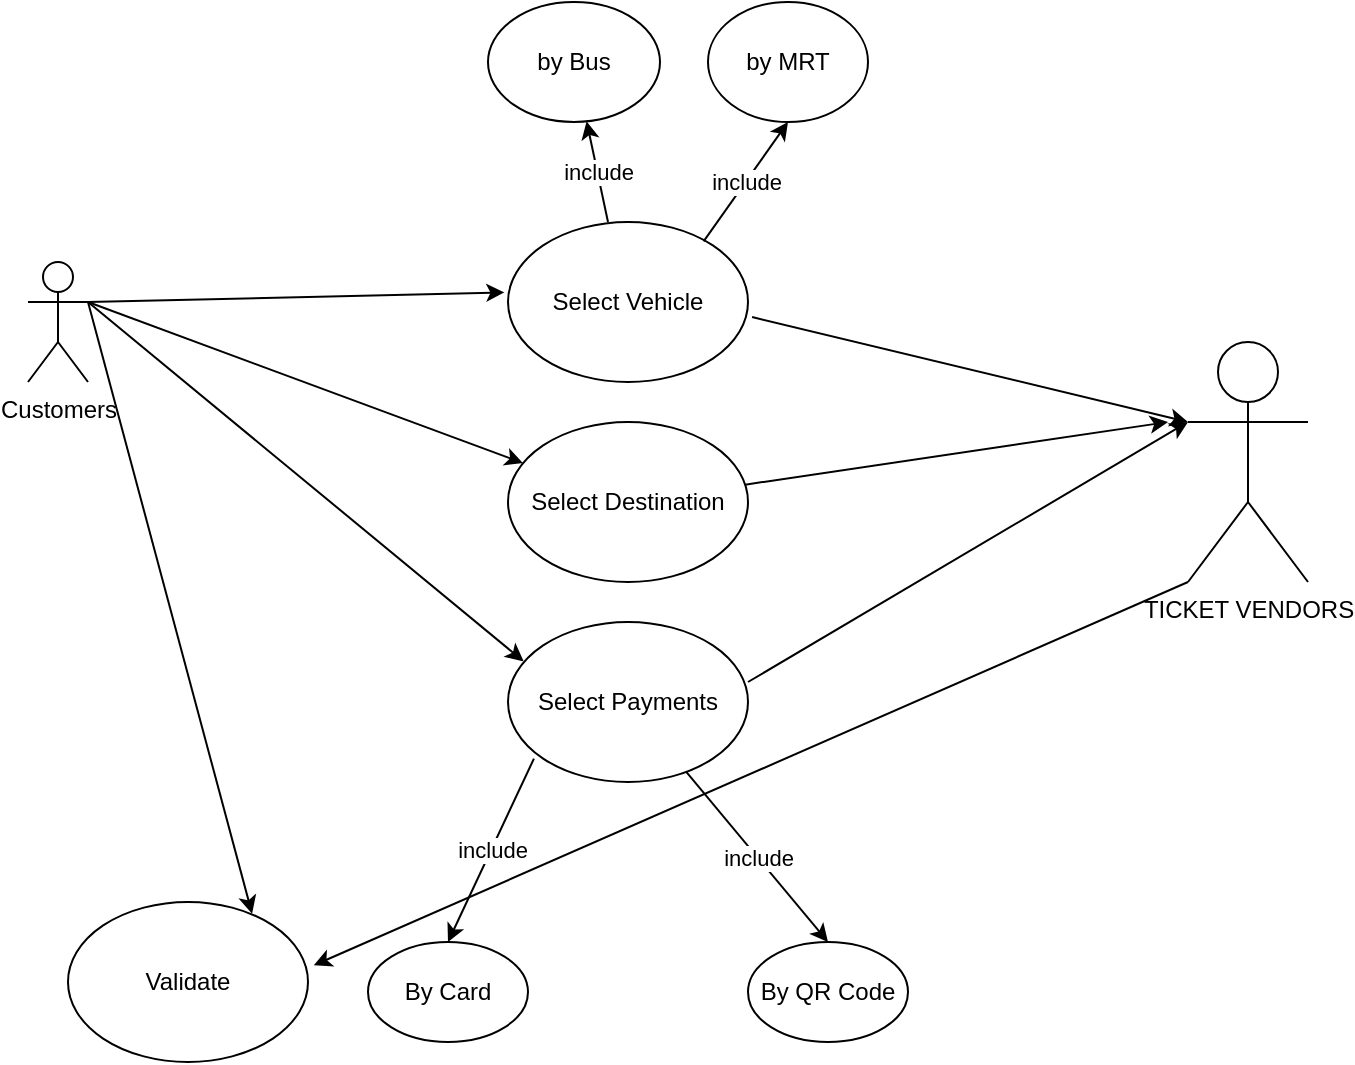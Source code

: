 <mxfile version="21.0.6" type="device"><diagram id="C5RBs43oDa-KdzZeNtuy" name="Page-1"><mxGraphModel dx="1148" dy="630" grid="1" gridSize="10" guides="1" tooltips="1" connect="1" arrows="1" fold="1" page="1" pageScale="1" pageWidth="827" pageHeight="1169" math="0" shadow="0"><root><mxCell id="WIyWlLk6GJQsqaUBKTNV-0"/><mxCell id="WIyWlLk6GJQsqaUBKTNV-1" parent="WIyWlLk6GJQsqaUBKTNV-0"/><mxCell id="S5ZAEwBzLxMafi0VV2Jn-0" value="Customers" style="shape=umlActor;verticalLabelPosition=bottom;verticalAlign=top;html=1;outlineConnect=0;" parent="WIyWlLk6GJQsqaUBKTNV-1" vertex="1"><mxGeometry x="70" y="150" width="30" height="60" as="geometry"/></mxCell><mxCell id="S5ZAEwBzLxMafi0VV2Jn-6" value="Select Vehicle" style="ellipse;whiteSpace=wrap;html=1;" parent="WIyWlLk6GJQsqaUBKTNV-1" vertex="1"><mxGeometry x="310" y="130" width="120" height="80" as="geometry"/></mxCell><mxCell id="S5ZAEwBzLxMafi0VV2Jn-7" value="Select Payments" style="ellipse;whiteSpace=wrap;html=1;" parent="WIyWlLk6GJQsqaUBKTNV-1" vertex="1"><mxGeometry x="310" y="330" width="120" height="80" as="geometry"/></mxCell><mxCell id="S5ZAEwBzLxMafi0VV2Jn-8" value="" style="endArrow=classic;html=1;rounded=0;entryX=-0.015;entryY=0.44;entryDx=0;entryDy=0;entryPerimeter=0;" parent="WIyWlLk6GJQsqaUBKTNV-1" target="S5ZAEwBzLxMafi0VV2Jn-6" edge="1"><mxGeometry width="50" height="50" relative="1" as="geometry"><mxPoint x="100" y="170" as="sourcePoint"/><mxPoint x="150" y="120" as="targetPoint"/></mxGeometry></mxCell><mxCell id="S5ZAEwBzLxMafi0VV2Jn-10" value="" style="endArrow=classic;html=1;rounded=0;entryX=0.065;entryY=0.246;entryDx=0;entryDy=0;entryPerimeter=0;" parent="WIyWlLk6GJQsqaUBKTNV-1" target="S5ZAEwBzLxMafi0VV2Jn-7" edge="1"><mxGeometry width="50" height="50" relative="1" as="geometry"><mxPoint x="100" y="170" as="sourcePoint"/><mxPoint x="150" y="120" as="targetPoint"/></mxGeometry></mxCell><mxCell id="S5ZAEwBzLxMafi0VV2Jn-11" value="By Card" style="ellipse;whiteSpace=wrap;html=1;" parent="WIyWlLk6GJQsqaUBKTNV-1" vertex="1"><mxGeometry x="240" y="490" width="80" height="50" as="geometry"/></mxCell><mxCell id="S5ZAEwBzLxMafi0VV2Jn-12" value="By QR Code" style="ellipse;whiteSpace=wrap;html=1;" parent="WIyWlLk6GJQsqaUBKTNV-1" vertex="1"><mxGeometry x="430" y="490" width="80" height="50" as="geometry"/></mxCell><mxCell id="S5ZAEwBzLxMafi0VV2Jn-13" value="include" style="endArrow=classic;html=1;rounded=0;entryX=0.5;entryY=0;entryDx=0;entryDy=0;exitX=0.108;exitY=0.854;exitDx=0;exitDy=0;exitPerimeter=0;" parent="WIyWlLk6GJQsqaUBKTNV-1" source="S5ZAEwBzLxMafi0VV2Jn-7" target="S5ZAEwBzLxMafi0VV2Jn-11" edge="1"><mxGeometry width="50" height="50" relative="1" as="geometry"><mxPoint x="340" y="350" as="sourcePoint"/><mxPoint x="390" y="300" as="targetPoint"/></mxGeometry></mxCell><mxCell id="S5ZAEwBzLxMafi0VV2Jn-14" value="include" style="endArrow=classic;html=1;rounded=0;entryX=0.5;entryY=0;entryDx=0;entryDy=0;" parent="WIyWlLk6GJQsqaUBKTNV-1" source="S5ZAEwBzLxMafi0VV2Jn-7" target="S5ZAEwBzLxMafi0VV2Jn-12" edge="1"><mxGeometry width="50" height="50" relative="1" as="geometry"><mxPoint x="414" y="350" as="sourcePoint"/><mxPoint x="464" y="300" as="targetPoint"/></mxGeometry></mxCell><mxCell id="S5ZAEwBzLxMafi0VV2Jn-15" value="" style="endArrow=classic;html=1;rounded=0;" parent="WIyWlLk6GJQsqaUBKTNV-1" target="S5ZAEwBzLxMafi0VV2Jn-16" edge="1"><mxGeometry width="50" height="50" relative="1" as="geometry"><mxPoint x="100" y="170" as="sourcePoint"/><mxPoint x="320" y="250" as="targetPoint"/></mxGeometry></mxCell><mxCell id="S5ZAEwBzLxMafi0VV2Jn-16" value="Select Destination" style="ellipse;whiteSpace=wrap;html=1;" parent="WIyWlLk6GJQsqaUBKTNV-1" vertex="1"><mxGeometry x="310" y="230" width="120" height="80" as="geometry"/></mxCell><mxCell id="S5ZAEwBzLxMafi0VV2Jn-17" value="by Bus" style="ellipse;whiteSpace=wrap;html=1;" parent="WIyWlLk6GJQsqaUBKTNV-1" vertex="1"><mxGeometry x="300" y="20" width="86" height="60" as="geometry"/></mxCell><mxCell id="S5ZAEwBzLxMafi0VV2Jn-18" value="by MRT" style="ellipse;whiteSpace=wrap;html=1;" parent="WIyWlLk6GJQsqaUBKTNV-1" vertex="1"><mxGeometry x="410" y="20" width="80" height="60" as="geometry"/></mxCell><mxCell id="S5ZAEwBzLxMafi0VV2Jn-19" value="include" style="endArrow=classic;html=1;rounded=0;" parent="WIyWlLk6GJQsqaUBKTNV-1" target="S5ZAEwBzLxMafi0VV2Jn-17" edge="1"><mxGeometry width="50" height="50" relative="1" as="geometry"><mxPoint x="360" y="130" as="sourcePoint"/><mxPoint x="410" y="80" as="targetPoint"/></mxGeometry></mxCell><mxCell id="S5ZAEwBzLxMafi0VV2Jn-20" value="include" style="endArrow=classic;html=1;rounded=0;entryX=0.5;entryY=1;entryDx=0;entryDy=0;exitX=0.815;exitY=0.121;exitDx=0;exitDy=0;exitPerimeter=0;" parent="WIyWlLk6GJQsqaUBKTNV-1" source="S5ZAEwBzLxMafi0VV2Jn-6" target="S5ZAEwBzLxMafi0VV2Jn-18" edge="1"><mxGeometry width="50" height="50" relative="1" as="geometry"><mxPoint x="414" y="140" as="sourcePoint"/><mxPoint x="464" y="90" as="targetPoint"/></mxGeometry></mxCell><mxCell id="gQqt3iWGgTuhPHZCp6bn-0" value="TICKET VENDORS" style="shape=umlActor;verticalLabelPosition=bottom;verticalAlign=top;html=1;outlineConnect=0;" vertex="1" parent="WIyWlLk6GJQsqaUBKTNV-1"><mxGeometry x="650" y="190" width="60" height="120" as="geometry"/></mxCell><mxCell id="gQqt3iWGgTuhPHZCp6bn-2" value="" style="endArrow=classic;html=1;rounded=0;exitX=1.017;exitY=0.594;exitDx=0;exitDy=0;exitPerimeter=0;entryX=0;entryY=0.333;entryDx=0;entryDy=0;entryPerimeter=0;" edge="1" parent="WIyWlLk6GJQsqaUBKTNV-1" source="S5ZAEwBzLxMafi0VV2Jn-6" target="gQqt3iWGgTuhPHZCp6bn-0"><mxGeometry width="50" height="50" relative="1" as="geometry"><mxPoint x="650" y="230" as="sourcePoint"/><mxPoint x="530" y="300" as="targetPoint"/></mxGeometry></mxCell><mxCell id="gQqt3iWGgTuhPHZCp6bn-4" value="" style="endArrow=classic;html=1;rounded=0;entryX=0.767;entryY=0.073;entryDx=0;entryDy=0;entryPerimeter=0;" edge="1" parent="WIyWlLk6GJQsqaUBKTNV-1" target="gQqt3iWGgTuhPHZCp6bn-8"><mxGeometry width="50" height="50" relative="1" as="geometry"><mxPoint x="100" y="170" as="sourcePoint"/><mxPoint x="180" y="390" as="targetPoint"/></mxGeometry></mxCell><mxCell id="gQqt3iWGgTuhPHZCp6bn-6" value="" style="endArrow=classic;html=1;rounded=0;" edge="1" parent="WIyWlLk6GJQsqaUBKTNV-1" source="S5ZAEwBzLxMafi0VV2Jn-16"><mxGeometry width="50" height="50" relative="1" as="geometry"><mxPoint x="440" y="260" as="sourcePoint"/><mxPoint x="640" y="230" as="targetPoint"/></mxGeometry></mxCell><mxCell id="gQqt3iWGgTuhPHZCp6bn-7" value="" style="endArrow=classic;html=1;rounded=0;" edge="1" parent="WIyWlLk6GJQsqaUBKTNV-1"><mxGeometry width="50" height="50" relative="1" as="geometry"><mxPoint x="430" y="360" as="sourcePoint"/><mxPoint x="650" y="230" as="targetPoint"/></mxGeometry></mxCell><mxCell id="gQqt3iWGgTuhPHZCp6bn-8" value="Validate" style="ellipse;whiteSpace=wrap;html=1;" vertex="1" parent="WIyWlLk6GJQsqaUBKTNV-1"><mxGeometry x="90" y="470" width="120" height="80" as="geometry"/></mxCell><mxCell id="gQqt3iWGgTuhPHZCp6bn-9" value="" style="endArrow=classic;html=1;rounded=0;entryX=1.024;entryY=0.396;entryDx=0;entryDy=0;entryPerimeter=0;" edge="1" parent="WIyWlLk6GJQsqaUBKTNV-1" target="gQqt3iWGgTuhPHZCp6bn-8"><mxGeometry width="50" height="50" relative="1" as="geometry"><mxPoint x="650" y="310" as="sourcePoint"/><mxPoint x="700" y="260" as="targetPoint"/></mxGeometry></mxCell></root></mxGraphModel></diagram></mxfile>